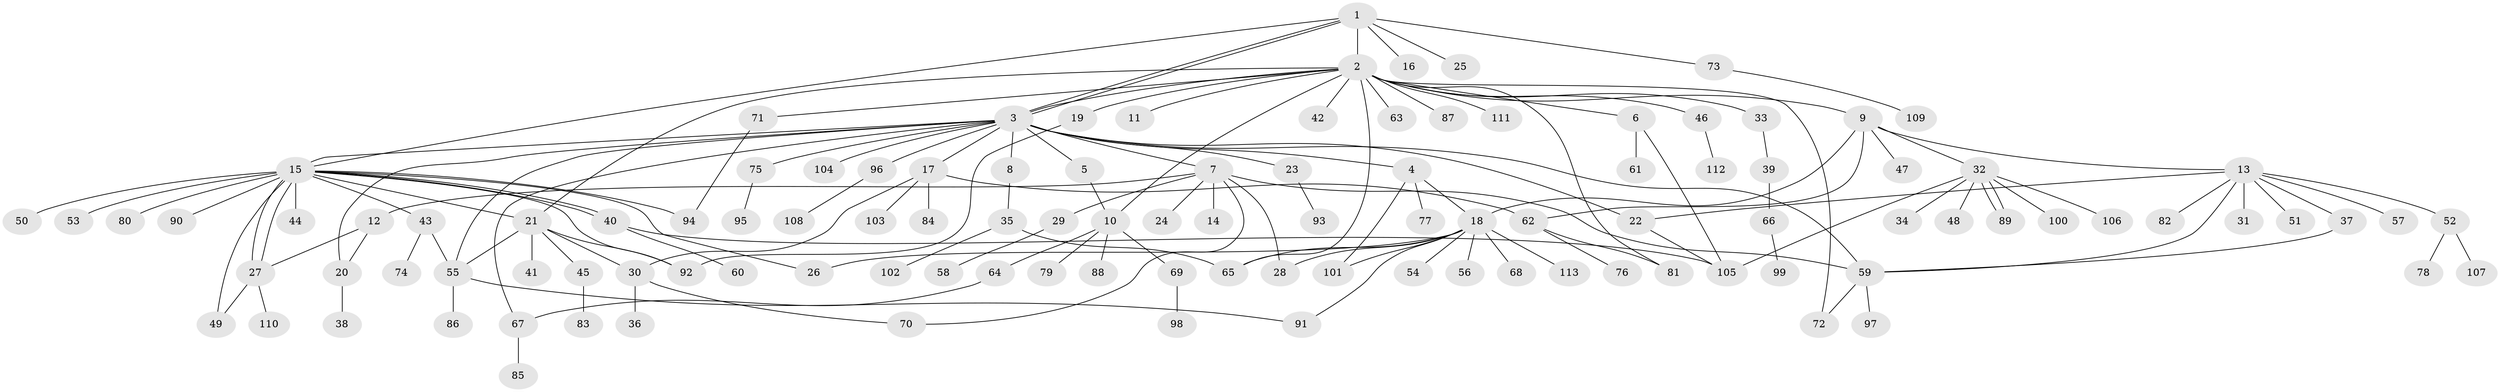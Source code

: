 // Generated by graph-tools (version 1.1) at 2025/49/03/09/25 03:49:45]
// undirected, 113 vertices, 148 edges
graph export_dot {
graph [start="1"]
  node [color=gray90,style=filled];
  1;
  2;
  3;
  4;
  5;
  6;
  7;
  8;
  9;
  10;
  11;
  12;
  13;
  14;
  15;
  16;
  17;
  18;
  19;
  20;
  21;
  22;
  23;
  24;
  25;
  26;
  27;
  28;
  29;
  30;
  31;
  32;
  33;
  34;
  35;
  36;
  37;
  38;
  39;
  40;
  41;
  42;
  43;
  44;
  45;
  46;
  47;
  48;
  49;
  50;
  51;
  52;
  53;
  54;
  55;
  56;
  57;
  58;
  59;
  60;
  61;
  62;
  63;
  64;
  65;
  66;
  67;
  68;
  69;
  70;
  71;
  72;
  73;
  74;
  75;
  76;
  77;
  78;
  79;
  80;
  81;
  82;
  83;
  84;
  85;
  86;
  87;
  88;
  89;
  90;
  91;
  92;
  93;
  94;
  95;
  96;
  97;
  98;
  99;
  100;
  101;
  102;
  103;
  104;
  105;
  106;
  107;
  108;
  109;
  110;
  111;
  112;
  113;
  1 -- 2;
  1 -- 3;
  1 -- 3;
  1 -- 15;
  1 -- 16;
  1 -- 25;
  1 -- 73;
  2 -- 3;
  2 -- 6;
  2 -- 9;
  2 -- 10;
  2 -- 11;
  2 -- 19;
  2 -- 21;
  2 -- 33;
  2 -- 42;
  2 -- 46;
  2 -- 63;
  2 -- 65;
  2 -- 71;
  2 -- 72;
  2 -- 81;
  2 -- 87;
  2 -- 111;
  3 -- 4;
  3 -- 5;
  3 -- 7;
  3 -- 8;
  3 -- 15;
  3 -- 17;
  3 -- 20;
  3 -- 22;
  3 -- 23;
  3 -- 55;
  3 -- 59;
  3 -- 67;
  3 -- 75;
  3 -- 96;
  3 -- 104;
  4 -- 18;
  4 -- 77;
  4 -- 101;
  5 -- 10;
  6 -- 61;
  6 -- 105;
  7 -- 12;
  7 -- 14;
  7 -- 24;
  7 -- 28;
  7 -- 29;
  7 -- 59;
  7 -- 70;
  8 -- 35;
  9 -- 13;
  9 -- 18;
  9 -- 32;
  9 -- 47;
  9 -- 62;
  10 -- 64;
  10 -- 69;
  10 -- 79;
  10 -- 88;
  12 -- 20;
  12 -- 27;
  13 -- 22;
  13 -- 31;
  13 -- 37;
  13 -- 51;
  13 -- 52;
  13 -- 57;
  13 -- 59;
  13 -- 82;
  15 -- 21;
  15 -- 26;
  15 -- 27;
  15 -- 27;
  15 -- 40;
  15 -- 40;
  15 -- 43;
  15 -- 44;
  15 -- 49;
  15 -- 50;
  15 -- 53;
  15 -- 80;
  15 -- 90;
  15 -- 92;
  15 -- 94;
  17 -- 30;
  17 -- 62;
  17 -- 84;
  17 -- 103;
  18 -- 26;
  18 -- 28;
  18 -- 54;
  18 -- 56;
  18 -- 65;
  18 -- 68;
  18 -- 91;
  18 -- 101;
  18 -- 113;
  19 -- 92;
  20 -- 38;
  21 -- 30;
  21 -- 41;
  21 -- 45;
  21 -- 55;
  21 -- 92;
  22 -- 105;
  23 -- 93;
  27 -- 49;
  27 -- 110;
  29 -- 58;
  30 -- 36;
  30 -- 70;
  32 -- 34;
  32 -- 48;
  32 -- 89;
  32 -- 89;
  32 -- 100;
  32 -- 105;
  32 -- 106;
  33 -- 39;
  35 -- 65;
  35 -- 102;
  37 -- 59;
  39 -- 66;
  40 -- 60;
  40 -- 105;
  43 -- 55;
  43 -- 74;
  45 -- 83;
  46 -- 112;
  52 -- 78;
  52 -- 107;
  55 -- 86;
  55 -- 91;
  59 -- 72;
  59 -- 97;
  62 -- 76;
  62 -- 81;
  64 -- 67;
  66 -- 99;
  67 -- 85;
  69 -- 98;
  71 -- 94;
  73 -- 109;
  75 -- 95;
  96 -- 108;
}
